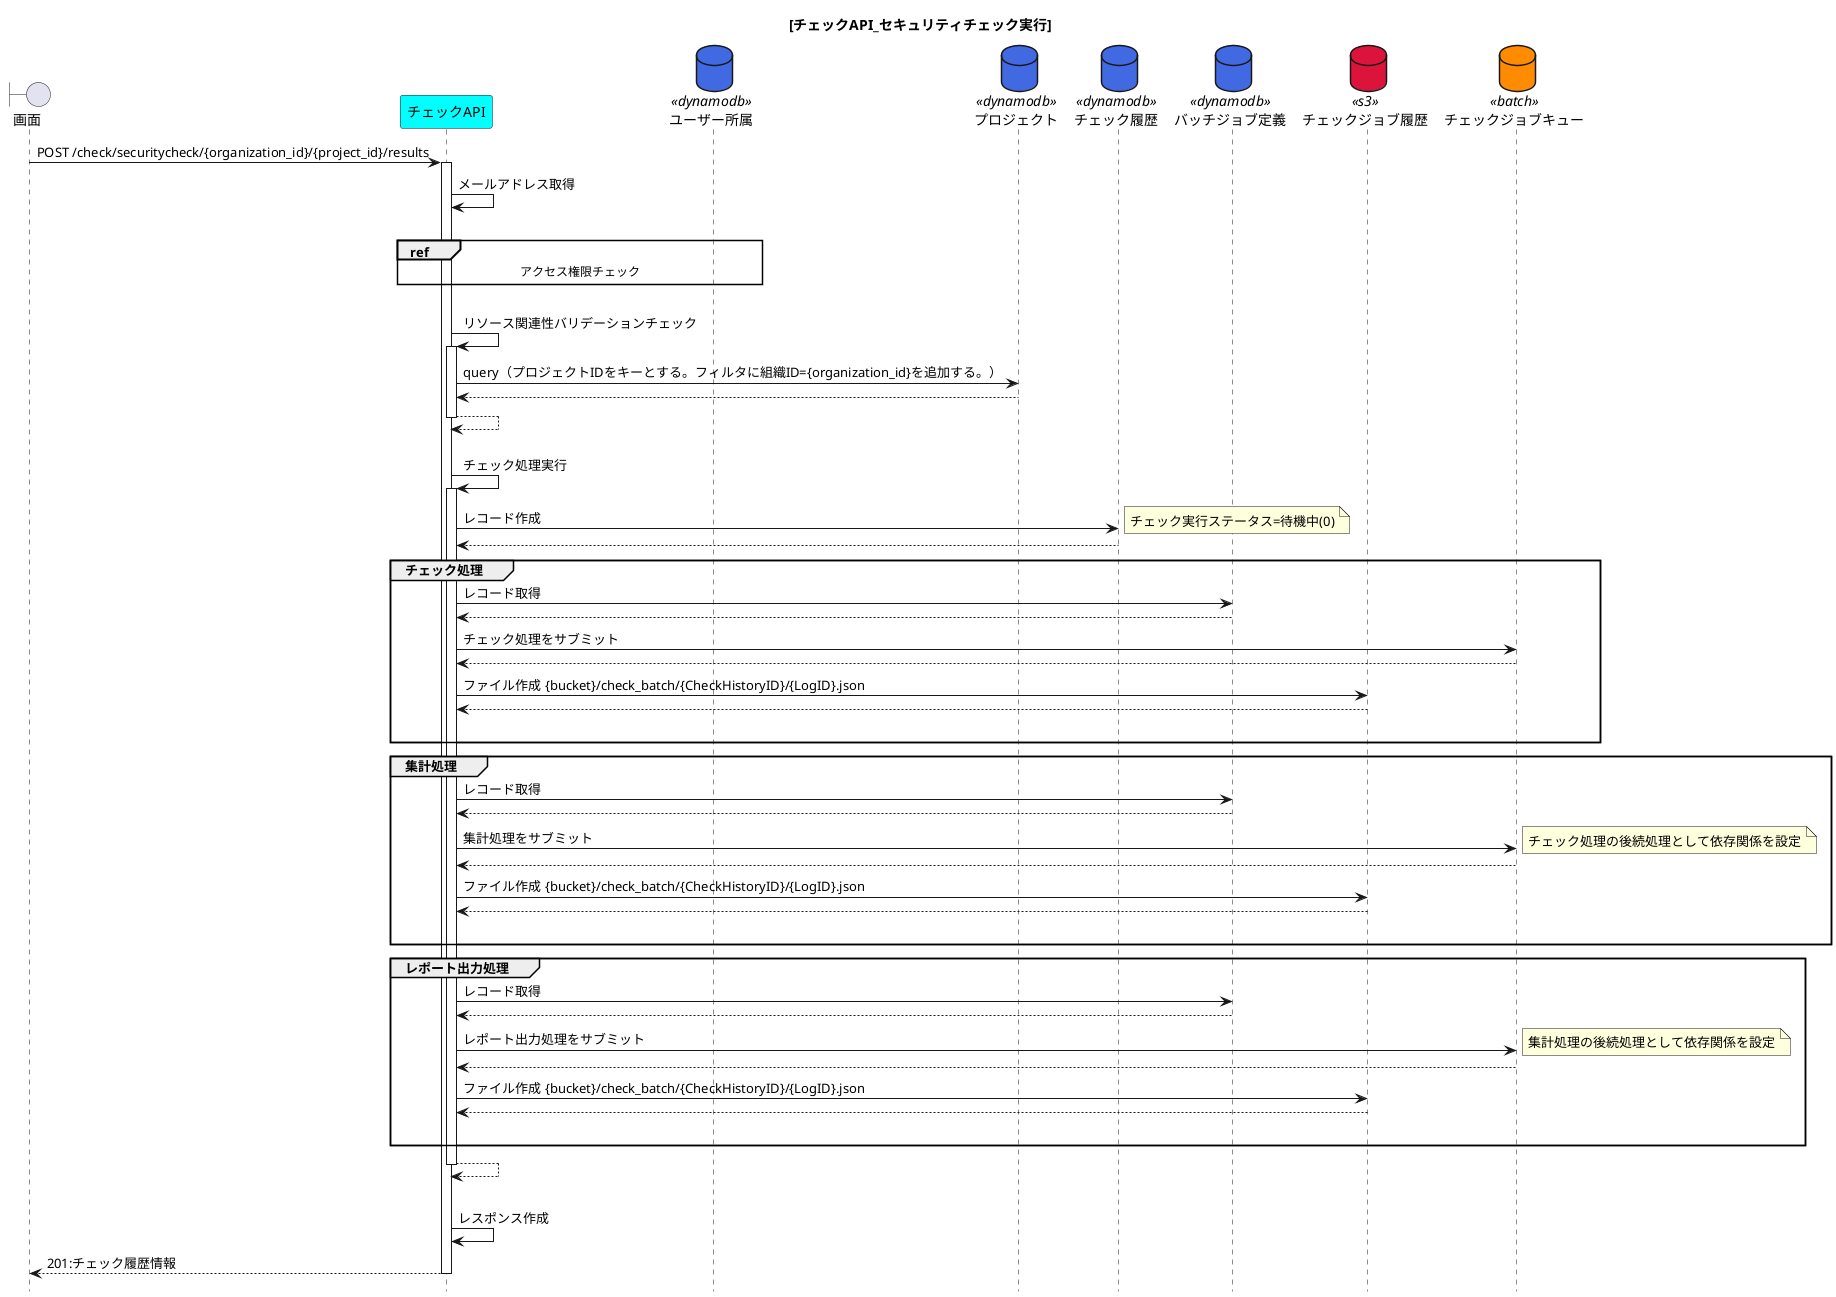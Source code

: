 @startuml{API_チェック_セキュリティチェック実行.png}
title [チェックAPI_セキュリティチェック実行]
hide footbox

boundary 画面 as view
participant チェックAPI as api_check #cyan
database ユーザー所属 as table_affiliation <<dynamodb>> #royalblue
database プロジェクト as table_projects <<dynamodb>> #royalblue
database チェック履歴 as table_check_history <<dynamodb>> #royalblue
database バッチジョブ定義 as table_batch_jobdef <<dynamodb>> #royalblue
database チェックジョブ履歴 as storage_check_joblog <<s3>> #crimson
database チェックジョブキュー as batchqueue_check <<batch>> #darkorange

view -> api_check :POST /check/securitycheck/{organization_id}/{project_id}/results
activate api_check
    api_check -> api_check :メールアドレス取得
    |||
    ref over api_check, table_affiliation :アクセス権限チェック
    |||
    api_check -> api_check :リソース関連性バリデーションチェック
    activate api_check
        api_check -> table_projects :query（プロジェクトIDをキーとする。フィルタに組織ID={organization_id}を追加する。）
        table_projects --> api_check
        api_check --> api_check
    deactivate api_check
    |||
    api_check -> api_check :チェック処理実行
    activate api_check
        api_check -> table_check_history :レコード作成
        note right :チェック実行ステータス=待機中(0)
        table_check_history --> api_check
        group チェック処理
            api_check -> table_batch_jobdef :レコード取得
            table_batch_jobdef --> api_check
            api_check -> batchqueue_check :チェック処理をサブミット
            batchqueue_check --> api_check
            api_check -> storage_check_joblog :ファイル作成 {bucket}/check_batch/{CheckHistoryID}/{LogID}.json
            storage_check_joblog --> api_check
            |||
        end
        group 集計処理
            api_check -> table_batch_jobdef :レコード取得
            table_batch_jobdef --> api_check
            api_check -> batchqueue_check :集計処理をサブミット
            note right :チェック処理の後続処理として依存関係を設定
            batchqueue_check --> api_check
            api_check -> storage_check_joblog :ファイル作成 {bucket}/check_batch/{CheckHistoryID}/{LogID}.json
            storage_check_joblog --> api_check
            |||
        end
        group レポート出力処理
            api_check -> table_batch_jobdef :レコード取得
            table_batch_jobdef --> api_check
            api_check -> batchqueue_check :レポート出力処理をサブミット
            note right :集計処理の後続処理として依存関係を設定
            batchqueue_check --> api_check
            api_check -> storage_check_joblog :ファイル作成 {bucket}/check_batch/{CheckHistoryID}/{LogID}.json
            storage_check_joblog --> api_check
            |||
        end
        api_check --> api_check
        |||
    deactivate api_check
    api_check -> api_check :レスポンス作成
    api_check --> view :201:チェック履歴情報
deactivate api_check

@enduml
